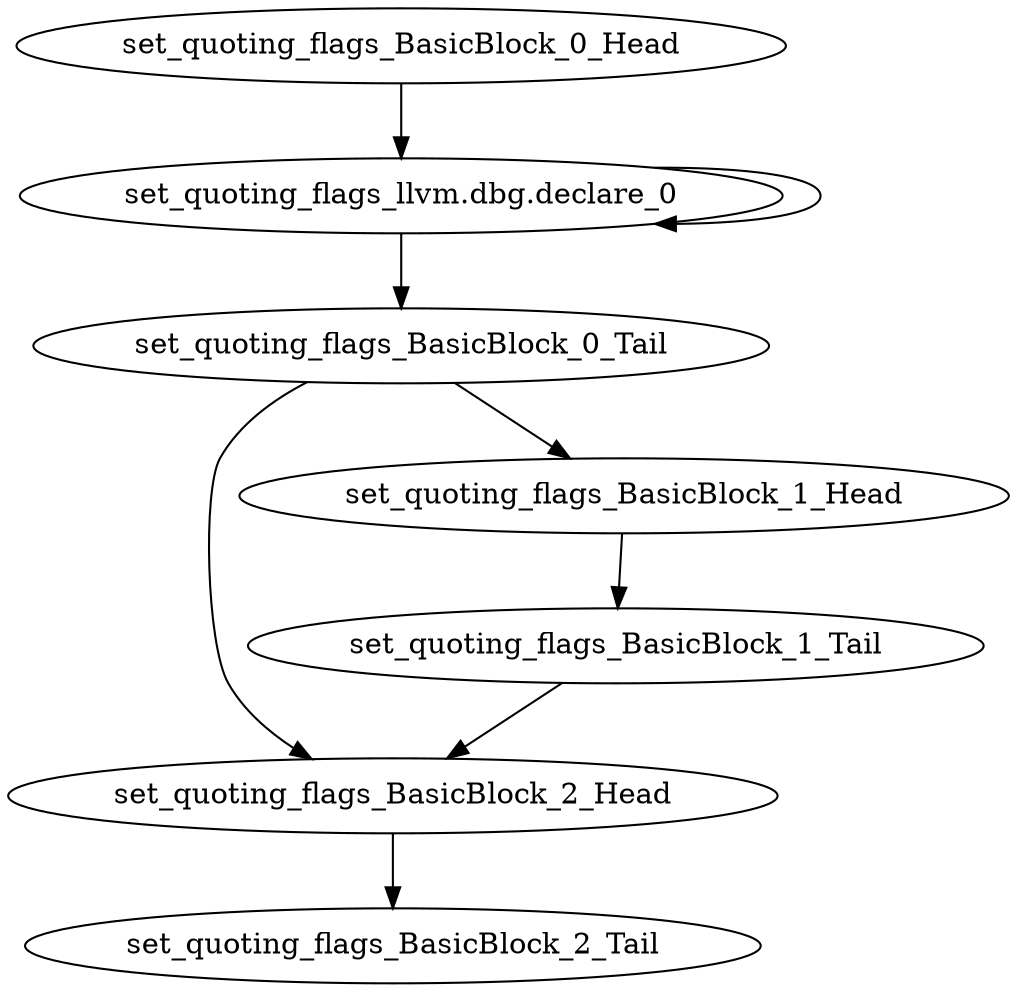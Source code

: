 digraph G {
    "set_quoting_flags_BasicBlock_0_Head" -> "set_quoting_flags_llvm.dbg.declare_0"
    "set_quoting_flags_BasicBlock_0_Tail" -> "set_quoting_flags_BasicBlock_2_Head"
    "set_quoting_flags_BasicBlock_0_Tail" -> "set_quoting_flags_BasicBlock_1_Head"
    "set_quoting_flags_BasicBlock_2_Head" -> "set_quoting_flags_BasicBlock_2_Tail"
    "set_quoting_flags_BasicBlock_1_Tail" -> "set_quoting_flags_BasicBlock_2_Head"
    "set_quoting_flags_llvm.dbg.declare_0" -> "set_quoting_flags_BasicBlock_0_Tail"
    "set_quoting_flags_llvm.dbg.declare_0" -> "set_quoting_flags_llvm.dbg.declare_0"
    "set_quoting_flags_BasicBlock_1_Head" -> "set_quoting_flags_BasicBlock_1_Tail"
}
